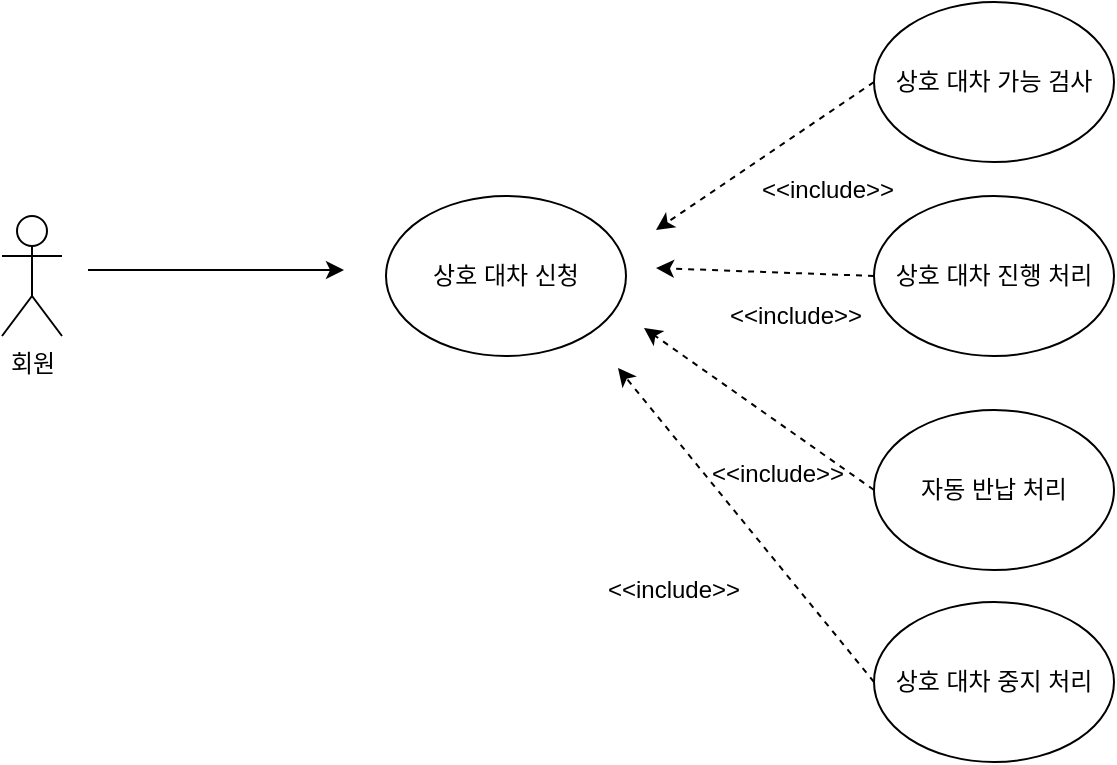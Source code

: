 <mxfile version="14.4.3" type="device"><diagram id="ovf175-btC6vMS_KA0mX" name="페이지-1"><mxGraphModel dx="944" dy="632" grid="0" gridSize="10" guides="1" tooltips="1" connect="1" arrows="1" fold="1" page="1" pageScale="1" pageWidth="827" pageHeight="1169" math="0" shadow="0"><root><mxCell id="0"/><mxCell id="1" parent="0"/><mxCell id="Z4YBHRir2nQEPX2fy7y_-1" value="회원" style="shape=umlActor;verticalLabelPosition=bottom;verticalAlign=top;html=1;outlineConnect=0;" vertex="1" parent="1"><mxGeometry x="110" y="220" width="30" height="60" as="geometry"/></mxCell><mxCell id="Z4YBHRir2nQEPX2fy7y_-2" value="상호 대차 신청" style="ellipse;whiteSpace=wrap;html=1;" vertex="1" parent="1"><mxGeometry x="302" y="210" width="120" height="80" as="geometry"/></mxCell><mxCell id="Z4YBHRir2nQEPX2fy7y_-3" value="" style="endArrow=classic;html=1;" edge="1" parent="1"><mxGeometry width="50" height="50" relative="1" as="geometry"><mxPoint x="153" y="247" as="sourcePoint"/><mxPoint x="281" y="247" as="targetPoint"/></mxGeometry></mxCell><mxCell id="Z4YBHRir2nQEPX2fy7y_-4" value="상호 대차 가능 검사" style="ellipse;whiteSpace=wrap;html=1;" vertex="1" parent="1"><mxGeometry x="546" y="113" width="120" height="80" as="geometry"/></mxCell><mxCell id="Z4YBHRir2nQEPX2fy7y_-5" value="상호 대차 진행 처리" style="ellipse;whiteSpace=wrap;html=1;" vertex="1" parent="1"><mxGeometry x="546" y="210" width="120" height="80" as="geometry"/></mxCell><mxCell id="Z4YBHRir2nQEPX2fy7y_-6" value="자동 반납 처리" style="ellipse;whiteSpace=wrap;html=1;" vertex="1" parent="1"><mxGeometry x="546" y="317" width="120" height="80" as="geometry"/></mxCell><mxCell id="Z4YBHRir2nQEPX2fy7y_-7" value="상호 대차 중지 처리" style="ellipse;whiteSpace=wrap;html=1;" vertex="1" parent="1"><mxGeometry x="546" y="413" width="120" height="80" as="geometry"/></mxCell><mxCell id="Z4YBHRir2nQEPX2fy7y_-8" value="" style="endArrow=classic;html=1;dashed=1;exitX=0;exitY=0.5;exitDx=0;exitDy=0;" edge="1" parent="1" source="Z4YBHRir2nQEPX2fy7y_-4"><mxGeometry width="50" height="50" relative="1" as="geometry"><mxPoint x="387" y="270" as="sourcePoint"/><mxPoint x="437" y="227" as="targetPoint"/></mxGeometry></mxCell><mxCell id="Z4YBHRir2nQEPX2fy7y_-9" value="" style="endArrow=classic;html=1;dashed=1;exitX=0;exitY=0.5;exitDx=0;exitDy=0;" edge="1" parent="1" source="Z4YBHRir2nQEPX2fy7y_-5"><mxGeometry width="50" height="50" relative="1" as="geometry"><mxPoint x="387" y="270" as="sourcePoint"/><mxPoint x="437" y="246" as="targetPoint"/></mxGeometry></mxCell><mxCell id="Z4YBHRir2nQEPX2fy7y_-10" value="" style="endArrow=classic;html=1;dashed=1;exitX=0;exitY=0.5;exitDx=0;exitDy=0;" edge="1" parent="1" source="Z4YBHRir2nQEPX2fy7y_-6"><mxGeometry width="50" height="50" relative="1" as="geometry"><mxPoint x="387" y="270" as="sourcePoint"/><mxPoint x="431" y="276" as="targetPoint"/></mxGeometry></mxCell><mxCell id="Z4YBHRir2nQEPX2fy7y_-11" value="" style="endArrow=classic;html=1;dashed=1;exitX=0;exitY=0.5;exitDx=0;exitDy=0;" edge="1" parent="1" source="Z4YBHRir2nQEPX2fy7y_-7"><mxGeometry width="50" height="50" relative="1" as="geometry"><mxPoint x="387" y="270" as="sourcePoint"/><mxPoint x="418" y="296" as="targetPoint"/></mxGeometry></mxCell><mxCell id="Z4YBHRir2nQEPX2fy7y_-12" value="&amp;lt;&amp;lt;include&amp;gt;&amp;gt;" style="text;html=1;strokeColor=none;fillColor=none;align=center;verticalAlign=middle;whiteSpace=wrap;rounded=0;" vertex="1" parent="1"><mxGeometry x="426" y="397" width="40" height="20" as="geometry"/></mxCell><mxCell id="Z4YBHRir2nQEPX2fy7y_-13" value="&amp;lt;&amp;lt;include&amp;gt;&amp;gt;" style="text;html=1;strokeColor=none;fillColor=none;align=center;verticalAlign=middle;whiteSpace=wrap;rounded=0;" vertex="1" parent="1"><mxGeometry x="478" y="339" width="40" height="20" as="geometry"/></mxCell><mxCell id="Z4YBHRir2nQEPX2fy7y_-15" value="&amp;lt;&amp;lt;include&amp;gt;&amp;gt;" style="text;html=1;strokeColor=none;fillColor=none;align=center;verticalAlign=middle;whiteSpace=wrap;rounded=0;" vertex="1" parent="1"><mxGeometry x="487" y="260" width="40" height="20" as="geometry"/></mxCell><mxCell id="Z4YBHRir2nQEPX2fy7y_-16" value="&amp;lt;&amp;lt;include&amp;gt;&amp;gt;" style="text;html=1;strokeColor=none;fillColor=none;align=center;verticalAlign=middle;whiteSpace=wrap;rounded=0;" vertex="1" parent="1"><mxGeometry x="503" y="197" width="40" height="20" as="geometry"/></mxCell></root></mxGraphModel></diagram></mxfile>